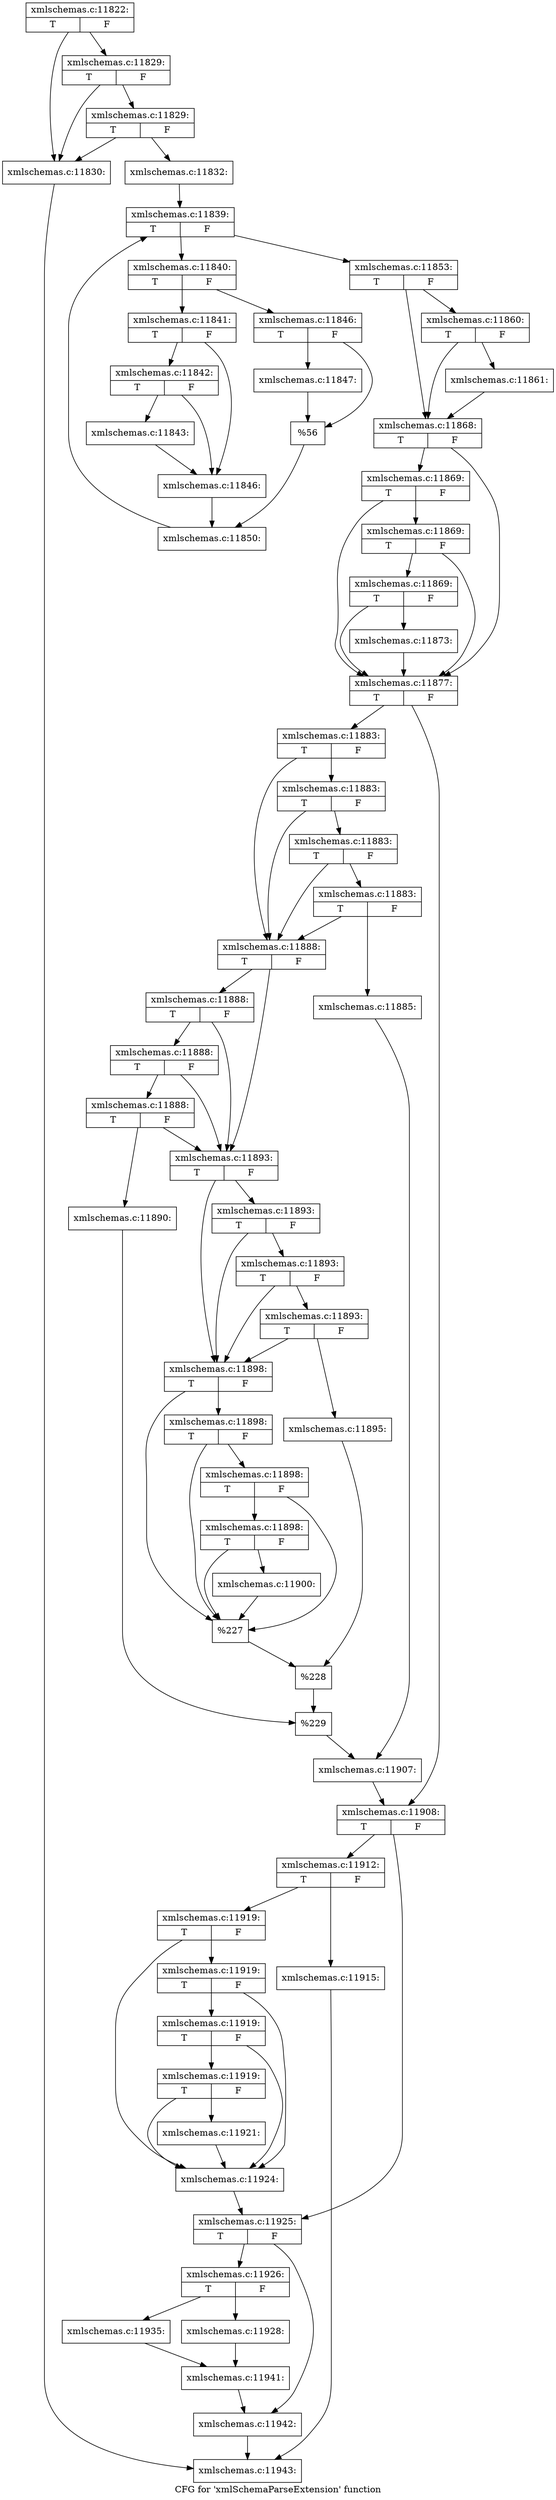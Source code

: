 digraph "CFG for 'xmlSchemaParseExtension' function" {
	label="CFG for 'xmlSchemaParseExtension' function";

	Node0x55d02609da70 [shape=record,label="{xmlschemas.c:11822:|{<s0>T|<s1>F}}"];
	Node0x55d02609da70 -> Node0x55d0260d1020;
	Node0x55d02609da70 -> Node0x55d0260d1140;
	Node0x55d0260d1140 [shape=record,label="{xmlschemas.c:11829:|{<s0>T|<s1>F}}"];
	Node0x55d0260d1140 -> Node0x55d0260d1020;
	Node0x55d0260d1140 -> Node0x55d0260d10c0;
	Node0x55d0260d10c0 [shape=record,label="{xmlschemas.c:11829:|{<s0>T|<s1>F}}"];
	Node0x55d0260d10c0 -> Node0x55d0260d1020;
	Node0x55d0260d10c0 -> Node0x55d0260d1070;
	Node0x55d0260d1020 [shape=record,label="{xmlschemas.c:11830:}"];
	Node0x55d0260d1020 -> Node0x55d0260cd330;
	Node0x55d0260d1070 [shape=record,label="{xmlschemas.c:11832:}"];
	Node0x55d0260d1070 -> Node0x55d0260d2050;
	Node0x55d0260d2050 [shape=record,label="{xmlschemas.c:11839:|{<s0>T|<s1>F}}"];
	Node0x55d0260d2050 -> Node0x55d0260d2410;
	Node0x55d0260d2050 -> Node0x55d0260d2230;
	Node0x55d0260d2410 [shape=record,label="{xmlschemas.c:11840:|{<s0>T|<s1>F}}"];
	Node0x55d0260d2410 -> Node0x55d0260d25c0;
	Node0x55d0260d2410 -> Node0x55d0260d2660;
	Node0x55d0260d25c0 [shape=record,label="{xmlschemas.c:11841:|{<s0>T|<s1>F}}"];
	Node0x55d0260d25c0 -> Node0x55d0260d2a20;
	Node0x55d0260d25c0 -> Node0x55d0260d2a70;
	Node0x55d0260d2a70 [shape=record,label="{xmlschemas.c:11842:|{<s0>T|<s1>F}}"];
	Node0x55d0260d2a70 -> Node0x55d0260d2a20;
	Node0x55d0260d2a70 -> Node0x55d0260d29d0;
	Node0x55d0260d29d0 [shape=record,label="{xmlschemas.c:11843:}"];
	Node0x55d0260d29d0 -> Node0x55d0260d2a20;
	Node0x55d0260d2a20 [shape=record,label="{xmlschemas.c:11846:}"];
	Node0x55d0260d2a20 -> Node0x55d0260d2610;
	Node0x55d0260d2660 [shape=record,label="{xmlschemas.c:11846:|{<s0>T|<s1>F}}"];
	Node0x55d0260d2660 -> Node0x55d0260d35f0;
	Node0x55d0260d2660 -> Node0x55d0260d3640;
	Node0x55d0260d35f0 [shape=record,label="{xmlschemas.c:11847:}"];
	Node0x55d0260d35f0 -> Node0x55d0260d3640;
	Node0x55d0260d3640 [shape=record,label="{%56}"];
	Node0x55d0260d3640 -> Node0x55d0260d2610;
	Node0x55d0260d2610 [shape=record,label="{xmlschemas.c:11850:}"];
	Node0x55d0260d2610 -> Node0x55d0260d2050;
	Node0x55d0260d2230 [shape=record,label="{xmlschemas.c:11853:|{<s0>T|<s1>F}}"];
	Node0x55d0260d2230 -> Node0x55d0260d4770;
	Node0x55d0260d2230 -> Node0x55d0260d4720;
	Node0x55d0260d4770 [shape=record,label="{xmlschemas.c:11860:|{<s0>T|<s1>F}}"];
	Node0x55d0260d4770 -> Node0x55d0260d46d0;
	Node0x55d0260d4770 -> Node0x55d0260d4720;
	Node0x55d0260d46d0 [shape=record,label="{xmlschemas.c:11861:}"];
	Node0x55d0260d46d0 -> Node0x55d0260d4720;
	Node0x55d0260d4720 [shape=record,label="{xmlschemas.c:11868:|{<s0>T|<s1>F}}"];
	Node0x55d0260d4720 -> Node0x55d0260d5ba0;
	Node0x55d0260d4720 -> Node0x55d0260d5a80;
	Node0x55d0260d5ba0 [shape=record,label="{xmlschemas.c:11869:|{<s0>T|<s1>F}}"];
	Node0x55d0260d5ba0 -> Node0x55d0260d5b50;
	Node0x55d0260d5ba0 -> Node0x55d0260d5a80;
	Node0x55d0260d5b50 [shape=record,label="{xmlschemas.c:11869:|{<s0>T|<s1>F}}"];
	Node0x55d0260d5b50 -> Node0x55d0260d5ad0;
	Node0x55d0260d5b50 -> Node0x55d0260d5a80;
	Node0x55d0260d5ad0 [shape=record,label="{xmlschemas.c:11869:|{<s0>T|<s1>F}}"];
	Node0x55d0260d5ad0 -> Node0x55d0260d5a30;
	Node0x55d0260d5ad0 -> Node0x55d0260d5a80;
	Node0x55d0260d5a30 [shape=record,label="{xmlschemas.c:11873:}"];
	Node0x55d0260d5a30 -> Node0x55d0260d5a80;
	Node0x55d0260d5a80 [shape=record,label="{xmlschemas.c:11877:|{<s0>T|<s1>F}}"];
	Node0x55d0260d5a80 -> Node0x55d0260d6ff0;
	Node0x55d0260d5a80 -> Node0x55d0260d7040;
	Node0x55d0260d6ff0 [shape=record,label="{xmlschemas.c:11883:|{<s0>T|<s1>F}}"];
	Node0x55d0260d6ff0 -> Node0x55d0260d75c0;
	Node0x55d0260d6ff0 -> Node0x55d0260d74a0;
	Node0x55d0260d75c0 [shape=record,label="{xmlschemas.c:11883:|{<s0>T|<s1>F}}"];
	Node0x55d0260d75c0 -> Node0x55d0260d7570;
	Node0x55d0260d75c0 -> Node0x55d0260d74a0;
	Node0x55d0260d7570 [shape=record,label="{xmlschemas.c:11883:|{<s0>T|<s1>F}}"];
	Node0x55d0260d7570 -> Node0x55d0260d74f0;
	Node0x55d0260d7570 -> Node0x55d0260d74a0;
	Node0x55d0260d74f0 [shape=record,label="{xmlschemas.c:11883:|{<s0>T|<s1>F}}"];
	Node0x55d0260d74f0 -> Node0x55d0260d7400;
	Node0x55d0260d74f0 -> Node0x55d0260d74a0;
	Node0x55d0260d7400 [shape=record,label="{xmlschemas.c:11885:}"];
	Node0x55d0260d7400 -> Node0x55d0260d7450;
	Node0x55d0260d74a0 [shape=record,label="{xmlschemas.c:11888:|{<s0>T|<s1>F}}"];
	Node0x55d0260d74a0 -> Node0x55d0260d8d10;
	Node0x55d0260d74a0 -> Node0x55d0260d8bf0;
	Node0x55d0260d8d10 [shape=record,label="{xmlschemas.c:11888:|{<s0>T|<s1>F}}"];
	Node0x55d0260d8d10 -> Node0x55d0260d8cc0;
	Node0x55d0260d8d10 -> Node0x55d0260d8bf0;
	Node0x55d0260d8cc0 [shape=record,label="{xmlschemas.c:11888:|{<s0>T|<s1>F}}"];
	Node0x55d0260d8cc0 -> Node0x55d0260d8c40;
	Node0x55d0260d8cc0 -> Node0x55d0260d8bf0;
	Node0x55d0260d8c40 [shape=record,label="{xmlschemas.c:11888:|{<s0>T|<s1>F}}"];
	Node0x55d0260d8c40 -> Node0x55d0260d8b50;
	Node0x55d0260d8c40 -> Node0x55d0260d8bf0;
	Node0x55d0260d8b50 [shape=record,label="{xmlschemas.c:11890:}"];
	Node0x55d0260d8b50 -> Node0x55d0260d8ba0;
	Node0x55d0260d8bf0 [shape=record,label="{xmlschemas.c:11893:|{<s0>T|<s1>F}}"];
	Node0x55d0260d8bf0 -> Node0x55d0260da4c0;
	Node0x55d0260d8bf0 -> Node0x55d0260da3a0;
	Node0x55d0260da4c0 [shape=record,label="{xmlschemas.c:11893:|{<s0>T|<s1>F}}"];
	Node0x55d0260da4c0 -> Node0x55d0260da470;
	Node0x55d0260da4c0 -> Node0x55d0260da3a0;
	Node0x55d0260da470 [shape=record,label="{xmlschemas.c:11893:|{<s0>T|<s1>F}}"];
	Node0x55d0260da470 -> Node0x55d0260da3f0;
	Node0x55d0260da470 -> Node0x55d0260da3a0;
	Node0x55d0260da3f0 [shape=record,label="{xmlschemas.c:11893:|{<s0>T|<s1>F}}"];
	Node0x55d0260da3f0 -> Node0x55d0260da300;
	Node0x55d0260da3f0 -> Node0x55d0260da3a0;
	Node0x55d0260da300 [shape=record,label="{xmlschemas.c:11895:}"];
	Node0x55d0260da300 -> Node0x55d0260da350;
	Node0x55d0260da3a0 [shape=record,label="{xmlschemas.c:11898:|{<s0>T|<s1>F}}"];
	Node0x55d0260da3a0 -> Node0x55d0260dbc20;
	Node0x55d0260da3a0 -> Node0x55d0260dbb00;
	Node0x55d0260dbc20 [shape=record,label="{xmlschemas.c:11898:|{<s0>T|<s1>F}}"];
	Node0x55d0260dbc20 -> Node0x55d0260dbbd0;
	Node0x55d0260dbc20 -> Node0x55d0260dbb00;
	Node0x55d0260dbbd0 [shape=record,label="{xmlschemas.c:11898:|{<s0>T|<s1>F}}"];
	Node0x55d0260dbbd0 -> Node0x55d0260dbb50;
	Node0x55d0260dbbd0 -> Node0x55d0260dbb00;
	Node0x55d0260dbb50 [shape=record,label="{xmlschemas.c:11898:|{<s0>T|<s1>F}}"];
	Node0x55d0260dbb50 -> Node0x55d0260dbab0;
	Node0x55d0260dbb50 -> Node0x55d0260dbb00;
	Node0x55d0260dbab0 [shape=record,label="{xmlschemas.c:11900:}"];
	Node0x55d0260dbab0 -> Node0x55d0260dbb00;
	Node0x55d0260dbb00 [shape=record,label="{%227}"];
	Node0x55d0260dbb00 -> Node0x55d0260da350;
	Node0x55d0260da350 [shape=record,label="{%228}"];
	Node0x55d0260da350 -> Node0x55d0260d8ba0;
	Node0x55d0260d8ba0 [shape=record,label="{%229}"];
	Node0x55d0260d8ba0 -> Node0x55d0260d7450;
	Node0x55d0260d7450 [shape=record,label="{xmlschemas.c:11907:}"];
	Node0x55d0260d7450 -> Node0x55d0260d7040;
	Node0x55d0260d7040 [shape=record,label="{xmlschemas.c:11908:|{<s0>T|<s1>F}}"];
	Node0x55d0260d7040 -> Node0x55d0260dd390;
	Node0x55d0260d7040 -> Node0x55d0260dd3e0;
	Node0x55d0260dd390 [shape=record,label="{xmlschemas.c:11912:|{<s0>T|<s1>F}}"];
	Node0x55d0260dd390 -> Node0x55d0260dd7a0;
	Node0x55d0260dd390 -> Node0x55d0260dd7f0;
	Node0x55d0260dd7a0 [shape=record,label="{xmlschemas.c:11915:}"];
	Node0x55d0260dd7a0 -> Node0x55d0260cd330;
	Node0x55d0260dd7f0 [shape=record,label="{xmlschemas.c:11919:|{<s0>T|<s1>F}}"];
	Node0x55d0260dd7f0 -> Node0x55d0260de260;
	Node0x55d0260dd7f0 -> Node0x55d0260de140;
	Node0x55d0260de260 [shape=record,label="{xmlschemas.c:11919:|{<s0>T|<s1>F}}"];
	Node0x55d0260de260 -> Node0x55d0260de210;
	Node0x55d0260de260 -> Node0x55d0260de140;
	Node0x55d0260de210 [shape=record,label="{xmlschemas.c:11919:|{<s0>T|<s1>F}}"];
	Node0x55d0260de210 -> Node0x55d0260de190;
	Node0x55d0260de210 -> Node0x55d0260de140;
	Node0x55d0260de190 [shape=record,label="{xmlschemas.c:11919:|{<s0>T|<s1>F}}"];
	Node0x55d0260de190 -> Node0x55d0260de0f0;
	Node0x55d0260de190 -> Node0x55d0260de140;
	Node0x55d0260de0f0 [shape=record,label="{xmlschemas.c:11921:}"];
	Node0x55d0260de0f0 -> Node0x55d0260de140;
	Node0x55d0260de140 [shape=record,label="{xmlschemas.c:11924:}"];
	Node0x55d0260de140 -> Node0x55d0260dd3e0;
	Node0x55d0260dd3e0 [shape=record,label="{xmlschemas.c:11925:|{<s0>T|<s1>F}}"];
	Node0x55d0260dd3e0 -> Node0x55d0260df950;
	Node0x55d0260dd3e0 -> Node0x55d0260df9a0;
	Node0x55d0260df950 [shape=record,label="{xmlschemas.c:11926:|{<s0>T|<s1>F}}"];
	Node0x55d0260df950 -> Node0x55d0260dfd60;
	Node0x55d0260df950 -> Node0x55d0260dfe00;
	Node0x55d0260dfd60 [shape=record,label="{xmlschemas.c:11928:}"];
	Node0x55d0260dfd60 -> Node0x55d0260dfdb0;
	Node0x55d0260dfe00 [shape=record,label="{xmlschemas.c:11935:}"];
	Node0x55d0260dfe00 -> Node0x55d0260dfdb0;
	Node0x55d0260dfdb0 [shape=record,label="{xmlschemas.c:11941:}"];
	Node0x55d0260dfdb0 -> Node0x55d0260df9a0;
	Node0x55d0260df9a0 [shape=record,label="{xmlschemas.c:11942:}"];
	Node0x55d0260df9a0 -> Node0x55d0260cd330;
	Node0x55d0260cd330 [shape=record,label="{xmlschemas.c:11943:}"];
}
